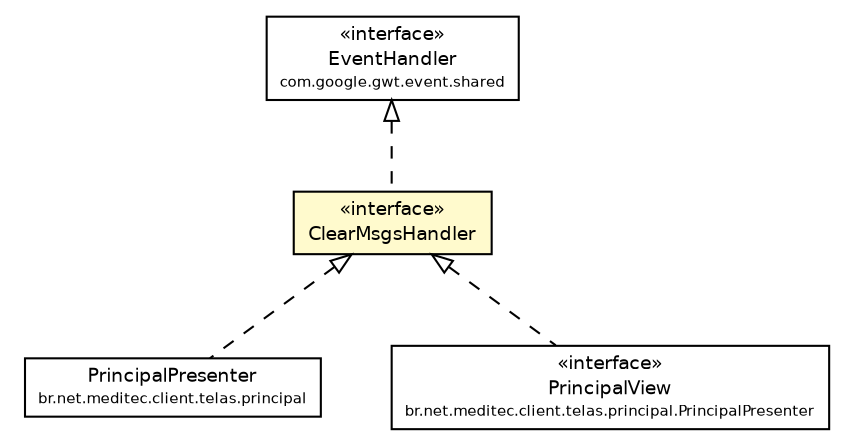 #!/usr/local/bin/dot
#
# Class diagram 
# Generated by UmlGraph version 4.6 (http://www.spinellis.gr/sw/umlgraph)
#

digraph G {
	edge [fontname="Helvetica",fontsize=10,labelfontname="Helvetica",labelfontsize=10];
	node [fontname="Helvetica",fontsize=10,shape=plaintext];
	// br.net.meditec.client.events.ClearMsgsEvent.ClearMsgsHandler
	c2846 [label=<<table border="0" cellborder="1" cellspacing="0" cellpadding="2" port="p" bgcolor="lemonChiffon" href="./ClearMsgsEvent.ClearMsgsHandler.html">
		<tr><td><table border="0" cellspacing="0" cellpadding="1">
			<tr><td> &laquo;interface&raquo; </td></tr>
			<tr><td> ClearMsgsHandler </td></tr>
		</table></td></tr>
		</table>>, fontname="Helvetica", fontcolor="black", fontsize=9.0];
	// br.net.meditec.client.telas.principal.PrincipalPresenter
	c2871 [label=<<table border="0" cellborder="1" cellspacing="0" cellpadding="2" port="p" href="../telas/principal/PrincipalPresenter.html">
		<tr><td><table border="0" cellspacing="0" cellpadding="1">
			<tr><td> PrincipalPresenter </td></tr>
			<tr><td><font point-size="7.0"> br.net.meditec.client.telas.principal </font></td></tr>
		</table></td></tr>
		</table>>, fontname="Helvetica", fontcolor="black", fontsize=9.0];
	// br.net.meditec.client.telas.principal.PrincipalPresenter.PrincipalView
	c2873 [label=<<table border="0" cellborder="1" cellspacing="0" cellpadding="2" port="p" href="../telas/principal/PrincipalPresenter.PrincipalView.html">
		<tr><td><table border="0" cellspacing="0" cellpadding="1">
			<tr><td> &laquo;interface&raquo; </td></tr>
			<tr><td> PrincipalView </td></tr>
			<tr><td><font point-size="7.0"> br.net.meditec.client.telas.principal.PrincipalPresenter </font></td></tr>
		</table></td></tr>
		</table>>, fontname="Helvetica", fontcolor="black", fontsize=9.0];
	//br.net.meditec.client.events.ClearMsgsEvent.ClearMsgsHandler implements com.google.gwt.event.shared.EventHandler
	c2899:p -> c2846:p [dir=back,arrowtail=empty,style=dashed];
	//br.net.meditec.client.telas.principal.PrincipalPresenter implements br.net.meditec.client.events.ClearMsgsEvent.ClearMsgsHandler
	c2846:p -> c2871:p [dir=back,arrowtail=empty,style=dashed];
	//br.net.meditec.client.telas.principal.PrincipalPresenter.PrincipalView implements br.net.meditec.client.events.ClearMsgsEvent.ClearMsgsHandler
	c2846:p -> c2873:p [dir=back,arrowtail=empty,style=dashed];
	// com.google.gwt.event.shared.EventHandler
	c2899 [label=<<table border="0" cellborder="1" cellspacing="0" cellpadding="2" port="p" href="http://java.sun.com/j2se/1.4.2/docs/api/com/google/gwt/event/shared/EventHandler.html">
		<tr><td><table border="0" cellspacing="0" cellpadding="1">
			<tr><td> &laquo;interface&raquo; </td></tr>
			<tr><td> EventHandler </td></tr>
			<tr><td><font point-size="7.0"> com.google.gwt.event.shared </font></td></tr>
		</table></td></tr>
		</table>>, fontname="Helvetica", fontcolor="black", fontsize=9.0];
}

